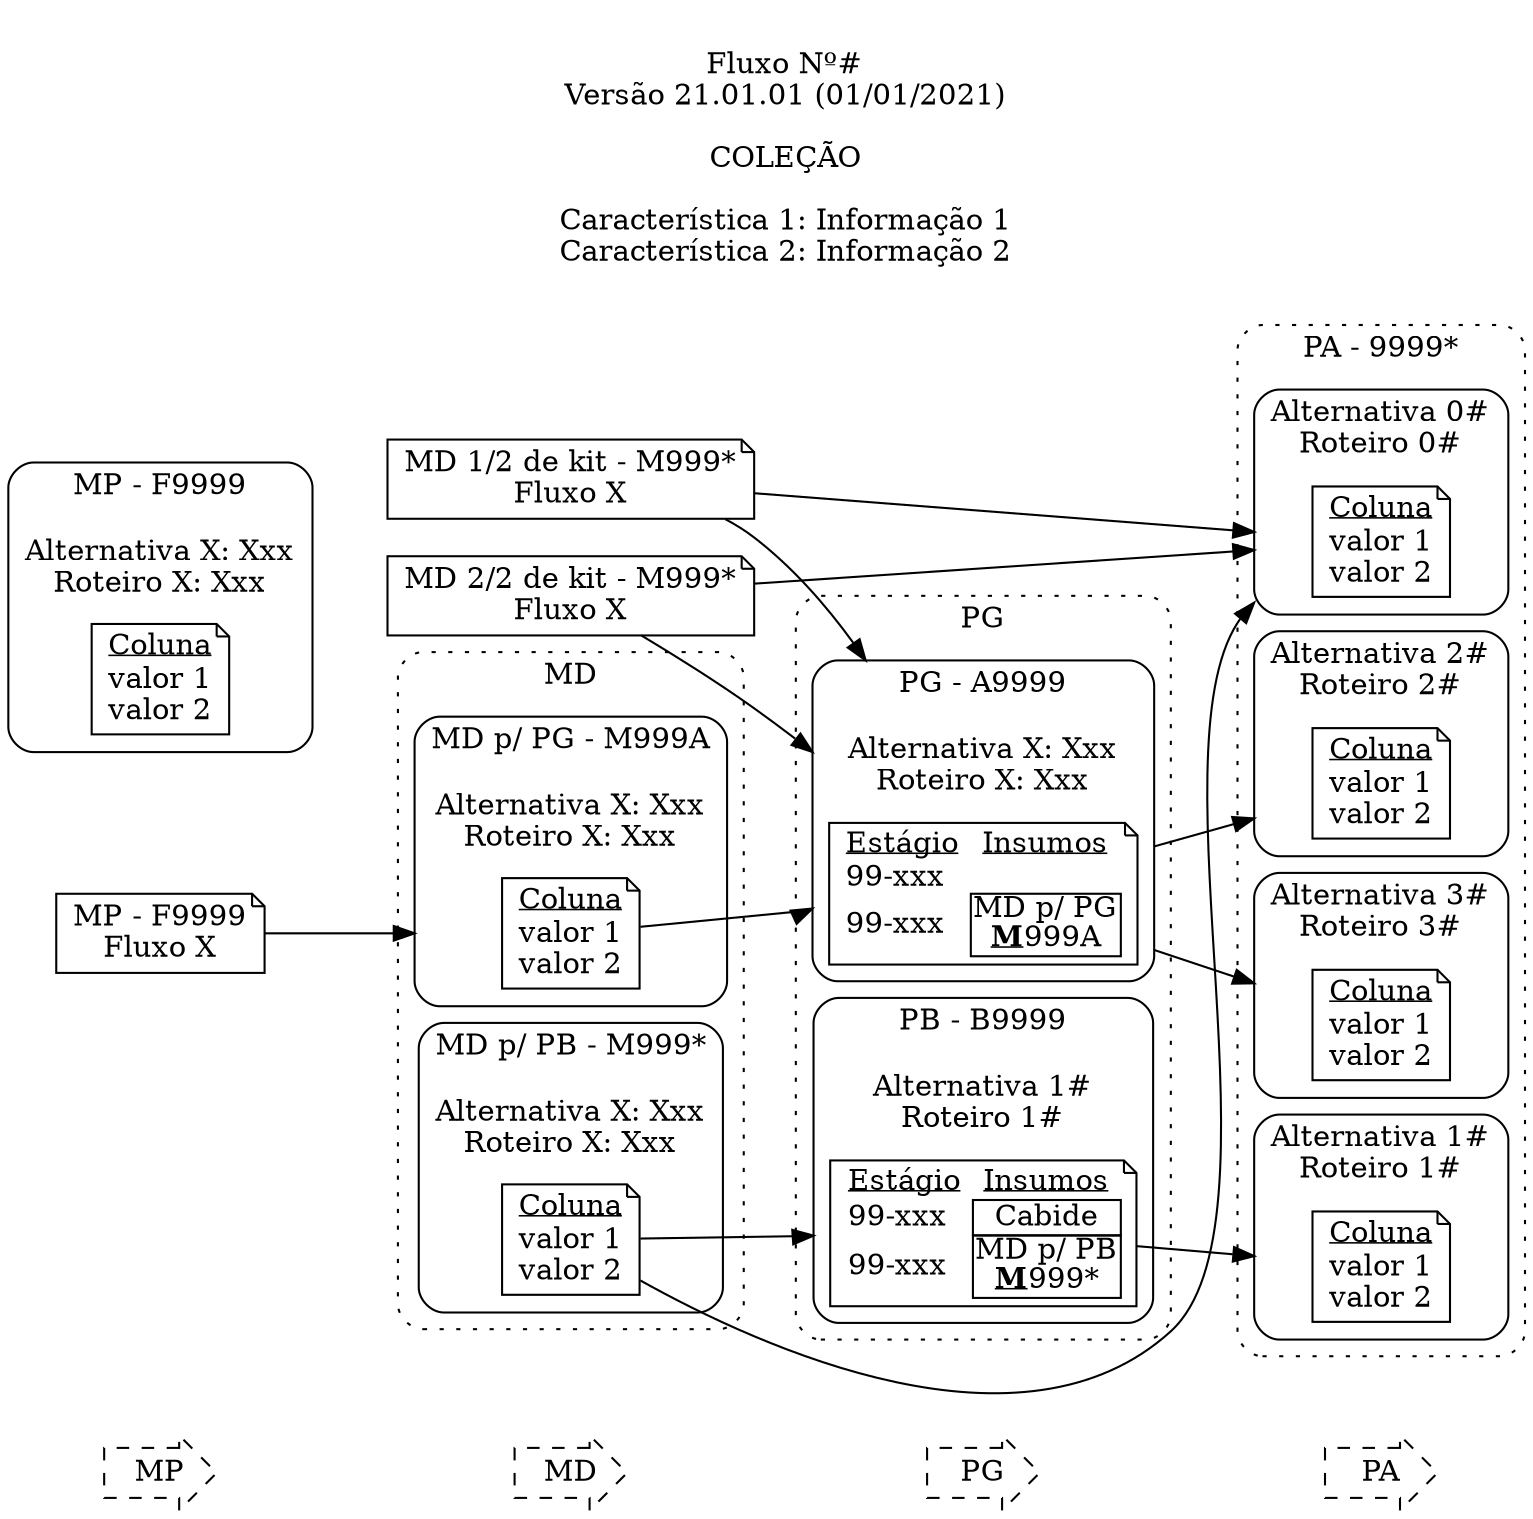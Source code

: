 digraph G {
  compound=true
  newrank=true
  rankdir = LR

  labelloc="t"
  label="
    Fluxo Nº#
    Versão 21.01.01 (01/01/2021)
    
    COLEÇÃO
    
    Característica 1: Informação 1
    Característica 2: Informação 2
  "
  
  L_MP [shape=rarrow,style=dashed,label="MP"]
  L_MD [shape=rarrow,style=dashed,label="MD"]
  L_PGPB [shape=rarrow,style=dashed,label="PG"]
  L_PA [shape=rarrow,style=dashed,label="PA"]
  L_MP -> L_MD -> L_PGPB -> L_PA [style=invis]

  {
    node [
      shape = "note"
    ]

    subgraph cluster_pa_group {
      label = "PA - 9999*"
      style="dotted, rounded"

      subgraph cluster_pa_from_md {
        label = <Alternativa 0#<br />Roteiro 0#>
        style=rounded
        pa_from_md [
          label = <
            <table BORDER="0" CELLPADDING="0" CELLSPACING="0">
              <tr cellpadding="0"><td><u>Coluna</u></td></tr>
              <tr><td>valor 1</td></tr>
              <tr><td>valor 2</td></tr>
            </table>
          >
        ]
      }

      subgraph cluster_pa_from_pb {
        label = <Alternativa 1#<br />Roteiro 1#>
        style=rounded
        pa_from_pb [
          label = <
            <table BORDER="0" CELLPADDING="0" CELLSPACING="0">
              <tr cellpadding="0"><td><u>Coluna</u></td></tr>
              <tr><td>valor 1</td></tr>
              <tr><td>valor 2</td></tr>
            </table>
          >
        ]
      }

      subgraph cluster_pa_from_pg_a {
        label = <Alternativa 2#<br />Roteiro 2#>
        style=rounded
        pa_from_pg_a [
          label = <
            <table BORDER="0" CELLPADDING="0" CELLSPACING="0">
              <tr cellpadding="0"><td><u>Coluna</u></td></tr>
              <tr><td>valor 1</td></tr>
              <tr><td>valor 2</td></tr>
            </table>
          >
        ]
      }

      subgraph cluster_pa_from_pg_b {
        label = <Alternativa 3#<br />Roteiro 3#>
        style=rounded
        pa_from_pg_b [
          label = <
            <table BORDER="0" CELLPADDING="0" CELLSPACING="0">
              <tr cellpadding="0"><td><u>Coluna</u></td></tr>
              <tr><td>valor 1</td></tr>
              <tr><td>valor 2</td></tr>
            </table>
          >
        ]
      }

    }
    
    mp_link [
      label = "MP - F9999\nFluxo X"
    ]
    
    subgraph cluster_mp {
      label = <MP - F9999<br /><br />Alternativa X: Xxx<br />Roteiro X: Xxx>
      style=rounded
      mp [
        label = <
          <table BORDER="0" CELLPADDING="0" CELLSPACING="0">
            <tr cellpadding="0"><td><u>Coluna</u></td></tr>
            <tr><td>valor 1</td></tr>
            <tr><td>valor 2</td></tr>
          </table>
        >
      ]
    }

    md_1_de_2_link [
      label = "MD 1/2 de kit - M999*\nFluxo X"
    ]
    
    md_2_de_2_link [
      label = "MD 2/2 de kit - M999*\nFluxo X"
    ]
    
    subgraph cluster_md_group {
      label = "MD"
      style="dotted, rounded"
      
      subgraph cluster_md_para_pb {
        label = <MD p/ PB - M999*<br /><br />Alternativa X: Xxx<br />Roteiro X: Xxx>
        style=rounded
        md_para_pb [
          label = <
            <table BORDER="0" CELLPADDING="0" CELLSPACING="0">
              <tr cellpadding="0"><td><u>Coluna</u></td></tr>
              <tr><td>valor 1</td></tr>
              <tr><td>valor 2</td></tr>
            </table>
          >
        ]
      }

      subgraph cluster_md_para_pg {
        label = <MD p/ PG - M999A<br /><br />Alternativa X: Xxx<br />Roteiro X: Xxx>
        style=rounded
        md_para_pg [
          label = <
            <table BORDER="0" CELLPADDING="0" CELLSPACING="0">
              <tr cellpadding="0"><td><u>Coluna</u></td></tr>
              <tr><td>valor 1</td></tr>
              <tr><td>valor 2</td></tr>
            </table>
          >
        ]
      }

    }

    subgraph cluster_pg_group {
      label = "PG"
      style="dotted, rounded"
      
      subgraph cluster_pb {
        label = <PB - B9999<br /><br />Alternativa 1#<br />Roteiro 1#>
        style=rounded
        pb [
          label = <
            <table BORDER="0" CELLPADDING="0" CELLSPACING="0">
              <tr cellpadding="0">
                <td align="left"><u>Estágio</u></td>
                <td>&nbsp;</td>
                <td><u>Insumos</u></td>
              </tr>
              <tr>
                <td align="left">99-xxx</td>
                <td>&nbsp;</td>
                <td>
                  <table BORDER="1" CELLPADDING="0" CELLSPACING="0">
                    <tr>
                      <td BORDER="0">Cabide</td>
                    </tr>
                  </table>
                </td>
              </tr>
              <tr>
                <td align="left">99-xxx</td>
                <td>&nbsp;</td>
                <td>
                  <table BORDER="1" CELLPADDING="0" CELLSPACING="0">
                    <tr>
                      <td BORDER="0">MD p/ PB<br /><b><u>M</u></b>999*</td>
                    </tr>
                  </table>
                </td>
              </tr>
            </table>
          >
        ]
      }

      subgraph cluster_pg {
        label = <PG - A9999<br /><br />Alternativa X: Xxx<br />Roteiro X: Xxx>
        style=rounded
        pg [
          label = <
            <table BORDER="0" CELLPADDING="0" CELLSPACING="0">
              <tr cellpadding="0">
                <td align="left"><u>Estágio</u></td>
                <td>&nbsp;</td>
                <td><u>Insumos</u></td>
              </tr>
              <tr>
                <td align="left">99-xxx</td>
                <td>&nbsp;</td>
                <td>&nbsp;</td>
              </tr>
              <tr>
                <td align="left">99-xxx</td>
                <td>&nbsp;</td>
                <td>
                  <table BORDER="1" CELLPADDING="0" CELLSPACING="0">
                    <tr>
                      <td BORDER="0">MD p/ PG<br /><b><u>M</u></b>999A</td>
                    </tr>
                  </table>
                </td>
              </tr>
            </table>
          >
        ]
      }

    }

  }

  {rank = same L_MP mp_link mp}
  {rank = same L_MD md_para_pb md_para_pg md_1_de_2_link md_2_de_2_link}
  {rank = same L_PGPB pb pg}
  {rank = same L_PA pa_from_md pa_from_pb pa_from_pg_a pa_from_pg_b}

  mp_link -> md_para_pg [lhead=cluster_md_para_pg,minlen=1]

  md_para_pb -> pb [ltail=cluster_md,lhead=cluster_pb,minlen=1]
  md_para_pb -> pa_from_md [ltail=cluster_md,lhead=cluster_pa_from_md,minlen=1]

  md_para_pg -> pg [ltail=cluster_md,lhead=cluster_pg,minlen=1]

  md_1_de_2_link -> pg [lhead=cluster_pg,minlen=1]
  md_1_de_2_link -> pa_from_md [lhead=cluster_pa_from_md,minlen=1]

  md_2_de_2_link -> pg [lhead=cluster_pg,minlen=1]
  md_2_de_2_link -> pa_from_md [lhead=cluster_pa_from_md,minlen=1]

  pb -> pa_from_pb [ltail=cluster_pg,lhead=cluster_pa_from_pb,minlen=1]
  pg -> pa_from_pg_a [ltail=cluster_pg,lhead=cluster_pa_from_pg_a,minlen=1]
  pg -> pa_from_pg_b [ltail=cluster_pg,lhead=cluster_pa_from_pg_b,minlen=1]

}
